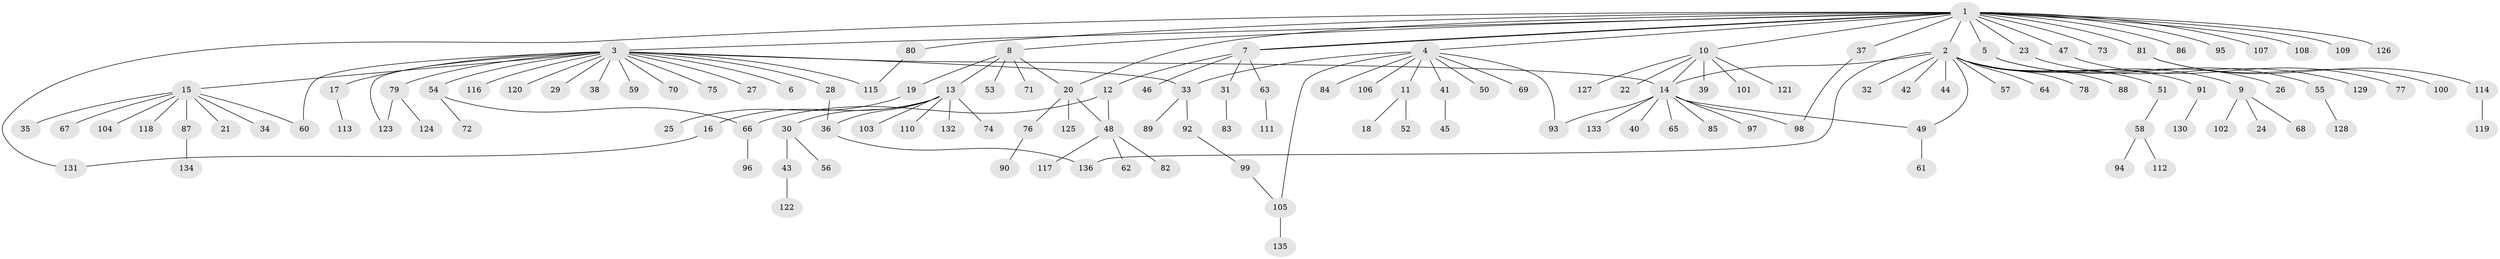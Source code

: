 // Generated by graph-tools (version 1.1) at 2025/35/03/09/25 02:35:40]
// undirected, 136 vertices, 152 edges
graph export_dot {
graph [start="1"]
  node [color=gray90,style=filled];
  1;
  2;
  3;
  4;
  5;
  6;
  7;
  8;
  9;
  10;
  11;
  12;
  13;
  14;
  15;
  16;
  17;
  18;
  19;
  20;
  21;
  22;
  23;
  24;
  25;
  26;
  27;
  28;
  29;
  30;
  31;
  32;
  33;
  34;
  35;
  36;
  37;
  38;
  39;
  40;
  41;
  42;
  43;
  44;
  45;
  46;
  47;
  48;
  49;
  50;
  51;
  52;
  53;
  54;
  55;
  56;
  57;
  58;
  59;
  60;
  61;
  62;
  63;
  64;
  65;
  66;
  67;
  68;
  69;
  70;
  71;
  72;
  73;
  74;
  75;
  76;
  77;
  78;
  79;
  80;
  81;
  82;
  83;
  84;
  85;
  86;
  87;
  88;
  89;
  90;
  91;
  92;
  93;
  94;
  95;
  96;
  97;
  98;
  99;
  100;
  101;
  102;
  103;
  104;
  105;
  106;
  107;
  108;
  109;
  110;
  111;
  112;
  113;
  114;
  115;
  116;
  117;
  118;
  119;
  120;
  121;
  122;
  123;
  124;
  125;
  126;
  127;
  128;
  129;
  130;
  131;
  132;
  133;
  134;
  135;
  136;
  1 -- 2;
  1 -- 3;
  1 -- 4;
  1 -- 5;
  1 -- 7;
  1 -- 7;
  1 -- 8;
  1 -- 10;
  1 -- 20;
  1 -- 23;
  1 -- 37;
  1 -- 47;
  1 -- 73;
  1 -- 80;
  1 -- 81;
  1 -- 86;
  1 -- 95;
  1 -- 107;
  1 -- 108;
  1 -- 109;
  1 -- 126;
  1 -- 131;
  2 -- 9;
  2 -- 14;
  2 -- 32;
  2 -- 42;
  2 -- 44;
  2 -- 49;
  2 -- 51;
  2 -- 57;
  2 -- 64;
  2 -- 78;
  2 -- 88;
  2 -- 91;
  2 -- 136;
  3 -- 6;
  3 -- 14;
  3 -- 15;
  3 -- 17;
  3 -- 27;
  3 -- 28;
  3 -- 29;
  3 -- 33;
  3 -- 38;
  3 -- 54;
  3 -- 59;
  3 -- 60;
  3 -- 70;
  3 -- 75;
  3 -- 79;
  3 -- 115;
  3 -- 116;
  3 -- 120;
  3 -- 123;
  4 -- 11;
  4 -- 33;
  4 -- 41;
  4 -- 50;
  4 -- 69;
  4 -- 84;
  4 -- 93;
  4 -- 105;
  4 -- 106;
  5 -- 26;
  5 -- 55;
  7 -- 12;
  7 -- 31;
  7 -- 46;
  7 -- 63;
  8 -- 13;
  8 -- 19;
  8 -- 20;
  8 -- 53;
  8 -- 71;
  9 -- 24;
  9 -- 68;
  9 -- 102;
  10 -- 14;
  10 -- 22;
  10 -- 39;
  10 -- 101;
  10 -- 121;
  10 -- 127;
  11 -- 18;
  11 -- 52;
  12 -- 48;
  12 -- 66;
  13 -- 16;
  13 -- 30;
  13 -- 36;
  13 -- 74;
  13 -- 103;
  13 -- 110;
  13 -- 132;
  14 -- 40;
  14 -- 49;
  14 -- 65;
  14 -- 85;
  14 -- 93;
  14 -- 97;
  14 -- 98;
  14 -- 133;
  15 -- 21;
  15 -- 34;
  15 -- 35;
  15 -- 60;
  15 -- 67;
  15 -- 87;
  15 -- 104;
  15 -- 118;
  16 -- 131;
  17 -- 113;
  19 -- 25;
  20 -- 48;
  20 -- 76;
  20 -- 125;
  23 -- 129;
  28 -- 36;
  30 -- 43;
  30 -- 56;
  31 -- 83;
  33 -- 89;
  33 -- 92;
  36 -- 136;
  37 -- 98;
  41 -- 45;
  43 -- 122;
  47 -- 77;
  48 -- 62;
  48 -- 82;
  48 -- 117;
  49 -- 61;
  51 -- 58;
  54 -- 66;
  54 -- 72;
  55 -- 128;
  58 -- 94;
  58 -- 112;
  63 -- 111;
  66 -- 96;
  76 -- 90;
  79 -- 123;
  79 -- 124;
  80 -- 115;
  81 -- 100;
  81 -- 114;
  87 -- 134;
  91 -- 130;
  92 -- 99;
  99 -- 105;
  105 -- 135;
  114 -- 119;
}
